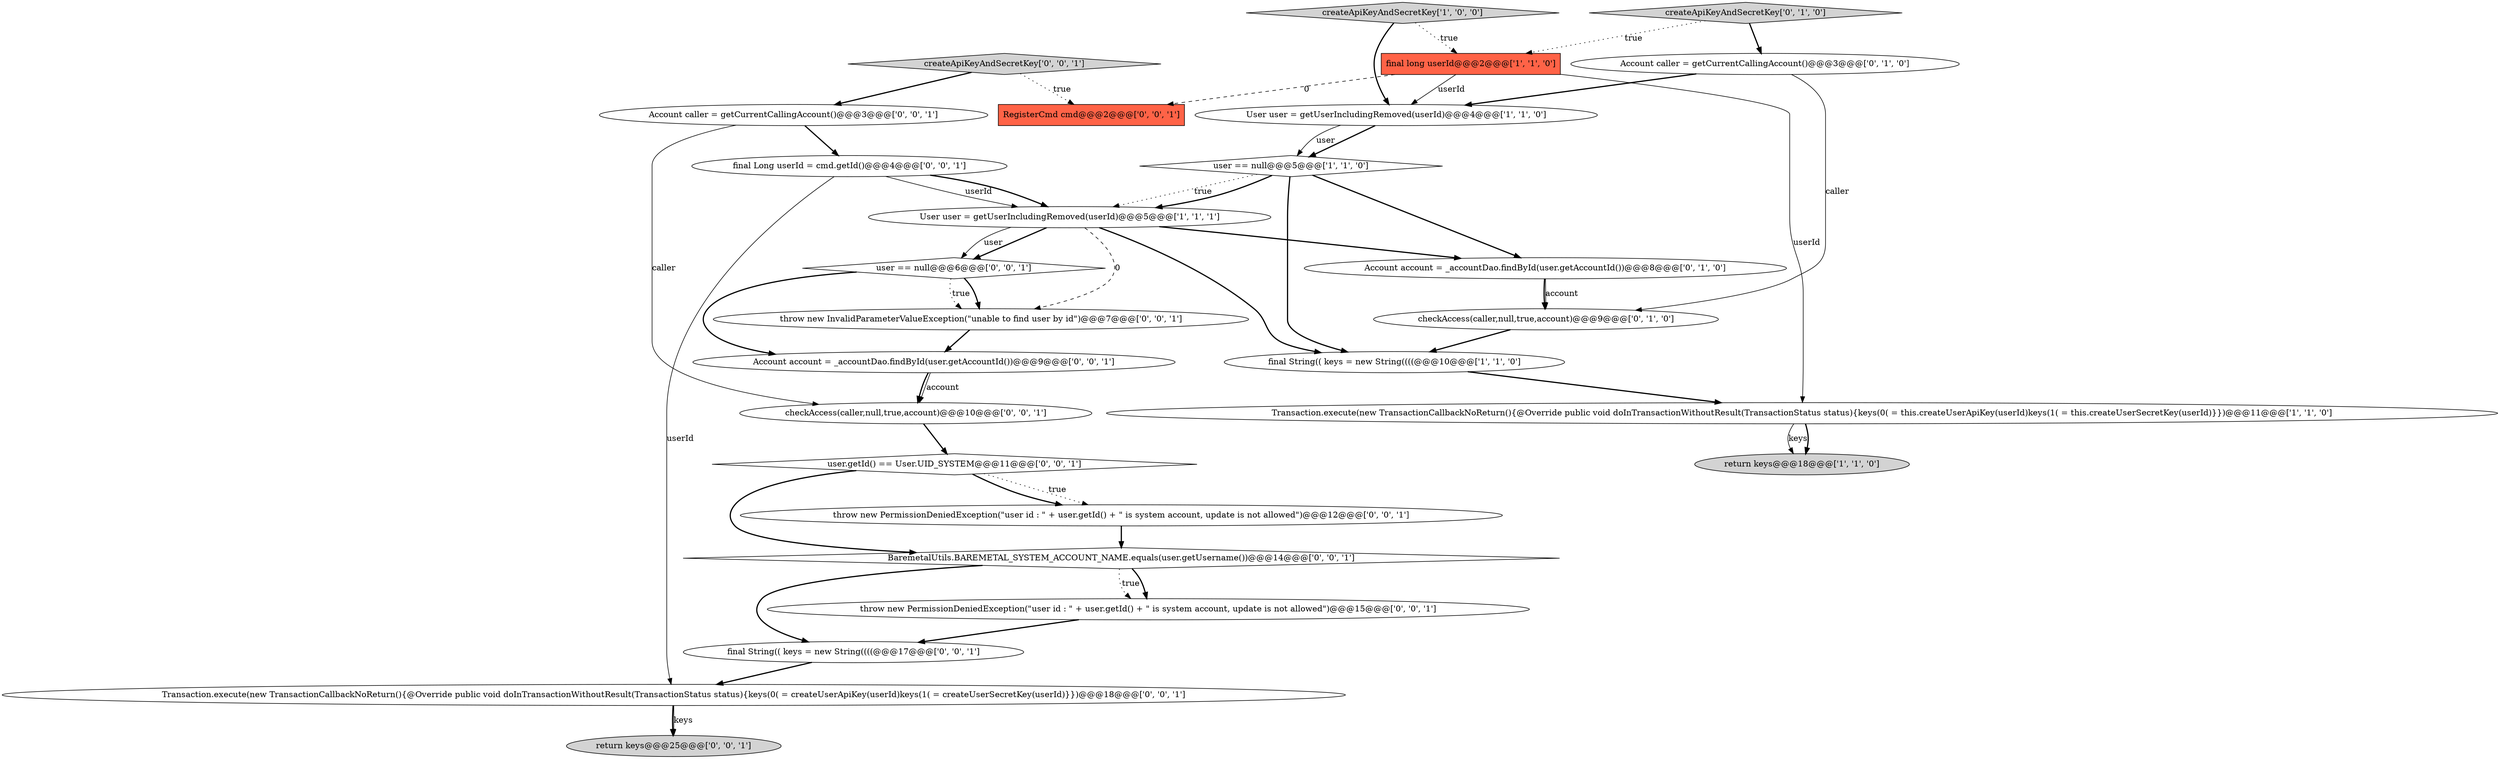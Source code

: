digraph {
10 [style = filled, label = "Account caller = getCurrentCallingAccount()@@@3@@@['0', '1', '0']", fillcolor = white, shape = ellipse image = "AAA1AAABBB2BBB"];
22 [style = filled, label = "checkAccess(caller,null,true,account)@@@10@@@['0', '0', '1']", fillcolor = white, shape = ellipse image = "AAA0AAABBB3BBB"];
17 [style = filled, label = "Account account = _accountDao.findById(user.getAccountId())@@@9@@@['0', '0', '1']", fillcolor = white, shape = ellipse image = "AAA0AAABBB3BBB"];
11 [style = filled, label = "Account account = _accountDao.findById(user.getAccountId())@@@8@@@['0', '1', '0']", fillcolor = white, shape = ellipse image = "AAA1AAABBB2BBB"];
15 [style = filled, label = "createApiKeyAndSecretKey['0', '0', '1']", fillcolor = lightgray, shape = diamond image = "AAA0AAABBB3BBB"];
3 [style = filled, label = "final long userId@@@2@@@['1', '1', '0']", fillcolor = tomato, shape = box image = "AAA0AAABBB1BBB"];
4 [style = filled, label = "Transaction.execute(new TransactionCallbackNoReturn(){@Override public void doInTransactionWithoutResult(TransactionStatus status){keys(0( = this.createUserApiKey(userId)keys(1( = this.createUserSecretKey(userId)}})@@@11@@@['1', '1', '0']", fillcolor = white, shape = ellipse image = "AAA0AAABBB1BBB"];
16 [style = filled, label = "throw new InvalidParameterValueException(\"unable to find user by id\")@@@7@@@['0', '0', '1']", fillcolor = white, shape = ellipse image = "AAA0AAABBB3BBB"];
5 [style = filled, label = "user == null@@@5@@@['1', '1', '0']", fillcolor = white, shape = diamond image = "AAA0AAABBB1BBB"];
6 [style = filled, label = "User user = getUserIncludingRemoved(userId)@@@4@@@['1', '1', '0']", fillcolor = white, shape = ellipse image = "AAA0AAABBB1BBB"];
9 [style = filled, label = "createApiKeyAndSecretKey['0', '1', '0']", fillcolor = lightgray, shape = diamond image = "AAA0AAABBB2BBB"];
8 [style = filled, label = "checkAccess(caller,null,true,account)@@@9@@@['0', '1', '0']", fillcolor = white, shape = ellipse image = "AAA1AAABBB2BBB"];
19 [style = filled, label = "user == null@@@6@@@['0', '0', '1']", fillcolor = white, shape = diamond image = "AAA0AAABBB3BBB"];
23 [style = filled, label = "final String(( keys = new String((((@@@17@@@['0', '0', '1']", fillcolor = white, shape = ellipse image = "AAA0AAABBB3BBB"];
12 [style = filled, label = "return keys@@@25@@@['0', '0', '1']", fillcolor = lightgray, shape = ellipse image = "AAA0AAABBB3BBB"];
20 [style = filled, label = "BaremetalUtils.BAREMETAL_SYSTEM_ACCOUNT_NAME.equals(user.getUsername())@@@14@@@['0', '0', '1']", fillcolor = white, shape = diamond image = "AAA0AAABBB3BBB"];
25 [style = filled, label = "throw new PermissionDeniedException(\"user id : \" + user.getId() + \" is system account, update is not allowed\")@@@15@@@['0', '0', '1']", fillcolor = white, shape = ellipse image = "AAA0AAABBB3BBB"];
18 [style = filled, label = "throw new PermissionDeniedException(\"user id : \" + user.getId() + \" is system account, update is not allowed\")@@@12@@@['0', '0', '1']", fillcolor = white, shape = ellipse image = "AAA0AAABBB3BBB"];
1 [style = filled, label = "final String(( keys = new String((((@@@10@@@['1', '1', '0']", fillcolor = white, shape = ellipse image = "AAA0AAABBB1BBB"];
24 [style = filled, label = "Account caller = getCurrentCallingAccount()@@@3@@@['0', '0', '1']", fillcolor = white, shape = ellipse image = "AAA0AAABBB3BBB"];
21 [style = filled, label = "RegisterCmd cmd@@@2@@@['0', '0', '1']", fillcolor = tomato, shape = box image = "AAA0AAABBB3BBB"];
2 [style = filled, label = "return keys@@@18@@@['1', '1', '0']", fillcolor = lightgray, shape = ellipse image = "AAA0AAABBB1BBB"];
14 [style = filled, label = "final Long userId = cmd.getId()@@@4@@@['0', '0', '1']", fillcolor = white, shape = ellipse image = "AAA0AAABBB3BBB"];
7 [style = filled, label = "createApiKeyAndSecretKey['1', '0', '0']", fillcolor = lightgray, shape = diamond image = "AAA0AAABBB1BBB"];
26 [style = filled, label = "Transaction.execute(new TransactionCallbackNoReturn(){@Override public void doInTransactionWithoutResult(TransactionStatus status){keys(0( = createUserApiKey(userId)keys(1( = createUserSecretKey(userId)}})@@@18@@@['0', '0', '1']", fillcolor = white, shape = ellipse image = "AAA0AAABBB3BBB"];
0 [style = filled, label = "User user = getUserIncludingRemoved(userId)@@@5@@@['1', '1', '1']", fillcolor = white, shape = ellipse image = "AAA0AAABBB1BBB"];
13 [style = filled, label = "user.getId() == User.UID_SYSTEM@@@11@@@['0', '0', '1']", fillcolor = white, shape = diamond image = "AAA0AAABBB3BBB"];
15->21 [style = dotted, label="true"];
25->23 [style = bold, label=""];
5->0 [style = dotted, label="true"];
20->25 [style = dotted, label="true"];
20->23 [style = bold, label=""];
18->20 [style = bold, label=""];
10->6 [style = bold, label=""];
10->8 [style = solid, label="caller"];
14->0 [style = solid, label="userId"];
5->1 [style = bold, label=""];
7->6 [style = bold, label=""];
3->21 [style = dashed, label="0"];
0->19 [style = bold, label=""];
14->0 [style = bold, label=""];
0->19 [style = solid, label="user"];
15->24 [style = bold, label=""];
4->2 [style = solid, label="keys"];
0->11 [style = bold, label=""];
0->1 [style = bold, label=""];
11->8 [style = solid, label="account"];
13->18 [style = bold, label=""];
4->2 [style = bold, label=""];
23->26 [style = bold, label=""];
20->25 [style = bold, label=""];
8->1 [style = bold, label=""];
19->16 [style = bold, label=""];
0->16 [style = dashed, label="0"];
19->16 [style = dotted, label="true"];
5->0 [style = bold, label=""];
13->18 [style = dotted, label="true"];
17->22 [style = solid, label="account"];
5->11 [style = bold, label=""];
11->8 [style = bold, label=""];
19->17 [style = bold, label=""];
3->6 [style = solid, label="userId"];
6->5 [style = bold, label=""];
1->4 [style = bold, label=""];
26->12 [style = bold, label=""];
6->5 [style = solid, label="user"];
9->3 [style = dotted, label="true"];
16->17 [style = bold, label=""];
17->22 [style = bold, label=""];
14->26 [style = solid, label="userId"];
13->20 [style = bold, label=""];
24->14 [style = bold, label=""];
26->12 [style = solid, label="keys"];
22->13 [style = bold, label=""];
7->3 [style = dotted, label="true"];
9->10 [style = bold, label=""];
24->22 [style = solid, label="caller"];
3->4 [style = solid, label="userId"];
}
